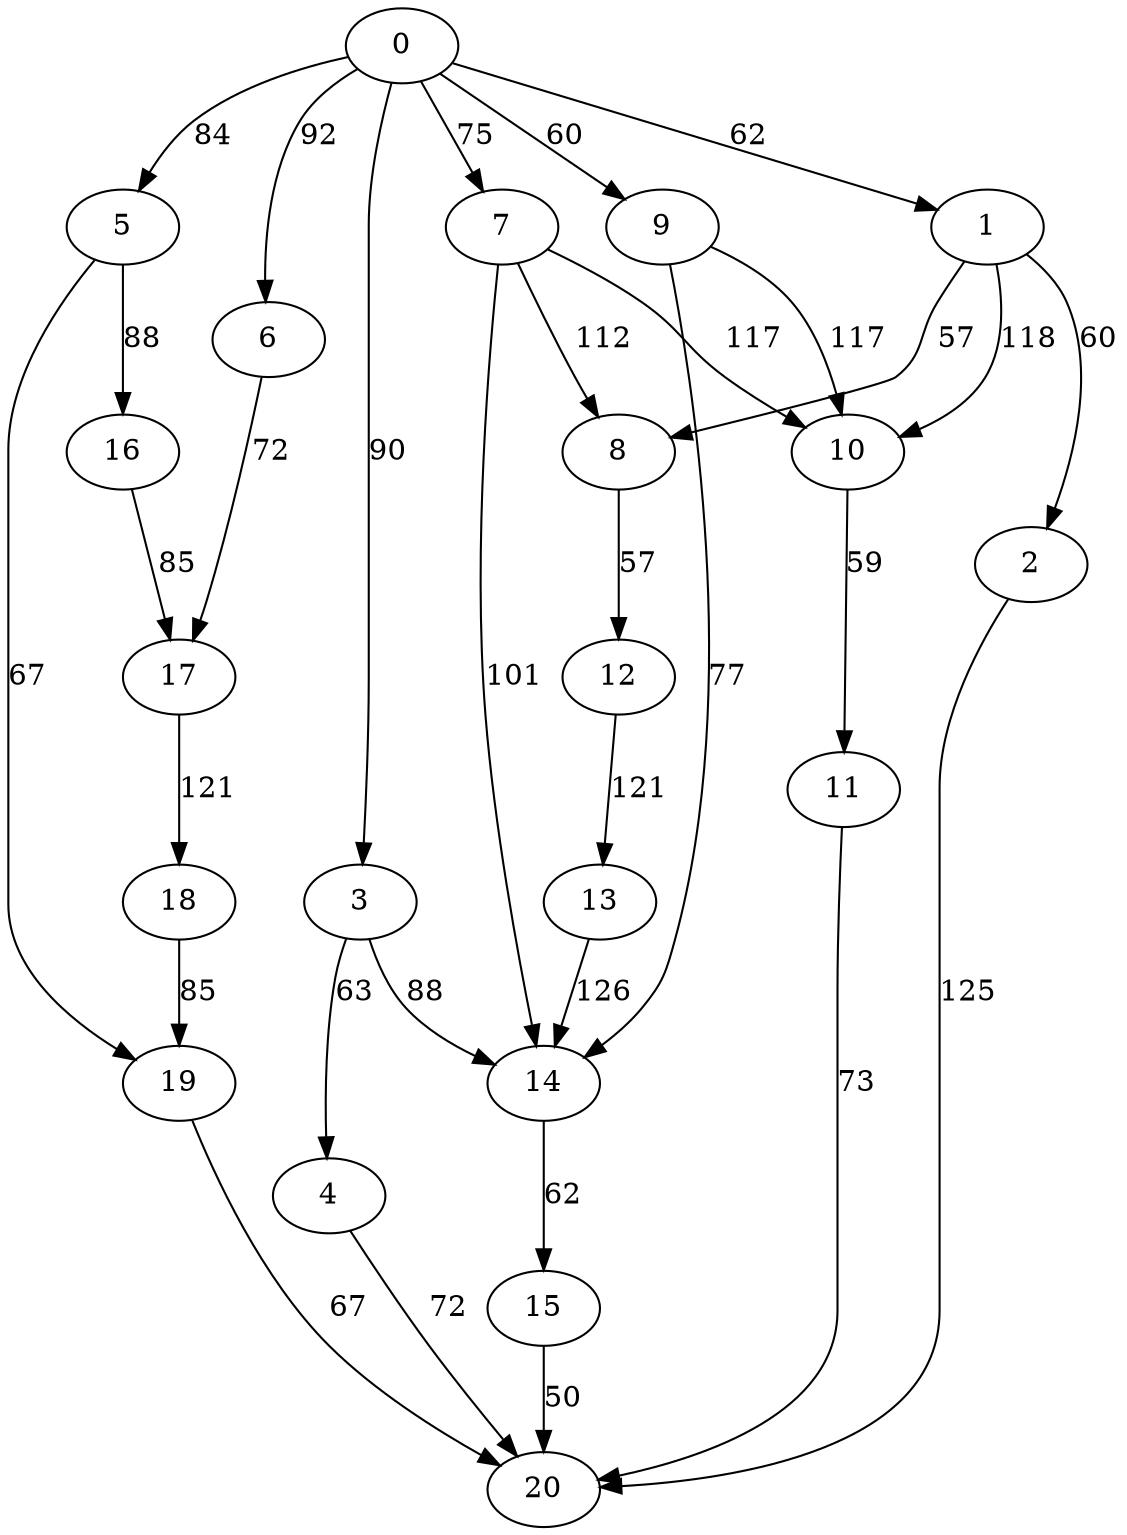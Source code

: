 digraph t20p6r5_11 {
0 -> 1 [ label = 62 ];
0 -> 3 [ label = 90 ];
0 -> 5 [ label = 84 ];
0 -> 6 [ label = 92 ];
0 -> 7 [ label = 75 ];
0 -> 9 [ label = 60 ];
1 -> 2 [ label = 60 ];
1 -> 8 [ label = 57 ];
1 -> 10 [ label = 118 ];
2 -> 20 [ label = 125 ];
3 -> 4 [ label = 63 ];
3 -> 14 [ label = 88 ];
4 -> 20 [ label = 72 ];
5 -> 16 [ label = 88 ];
5 -> 19 [ label = 67 ];
6 -> 17 [ label = 72 ];
7 -> 8 [ label = 112 ];
7 -> 10 [ label = 117 ];
7 -> 14 [ label = 101 ];
8 -> 12 [ label = 57 ];
9 -> 10 [ label = 117 ];
9 -> 14 [ label = 77 ];
10 -> 11 [ label = 59 ];
11 -> 20 [ label = 73 ];
12 -> 13 [ label = 121 ];
13 -> 14 [ label = 126 ];
14 -> 15 [ label = 62 ];
15 -> 20 [ label = 50 ];
16 -> 17 [ label = 85 ];
17 -> 18 [ label = 121 ];
18 -> 19 [ label = 85 ];
19 -> 20 [ label = 67 ];
 }

